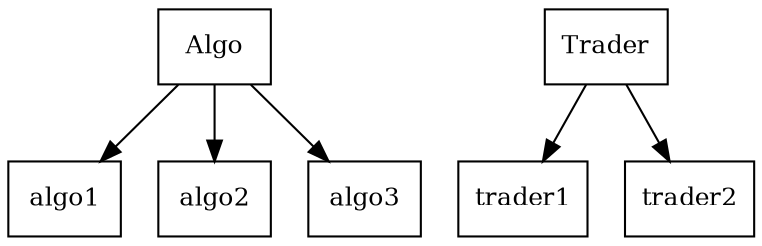 digraph G {
  size ="6,4";
  graph [rankdir = TB];
  node  [fontsize= "12" shape="record"];
  edge  [];

  Algo -> algo1;
  Algo -> algo2;
  Algo -> algo3;

  Trader -> trader1;
  Trader -> trader2;

}
